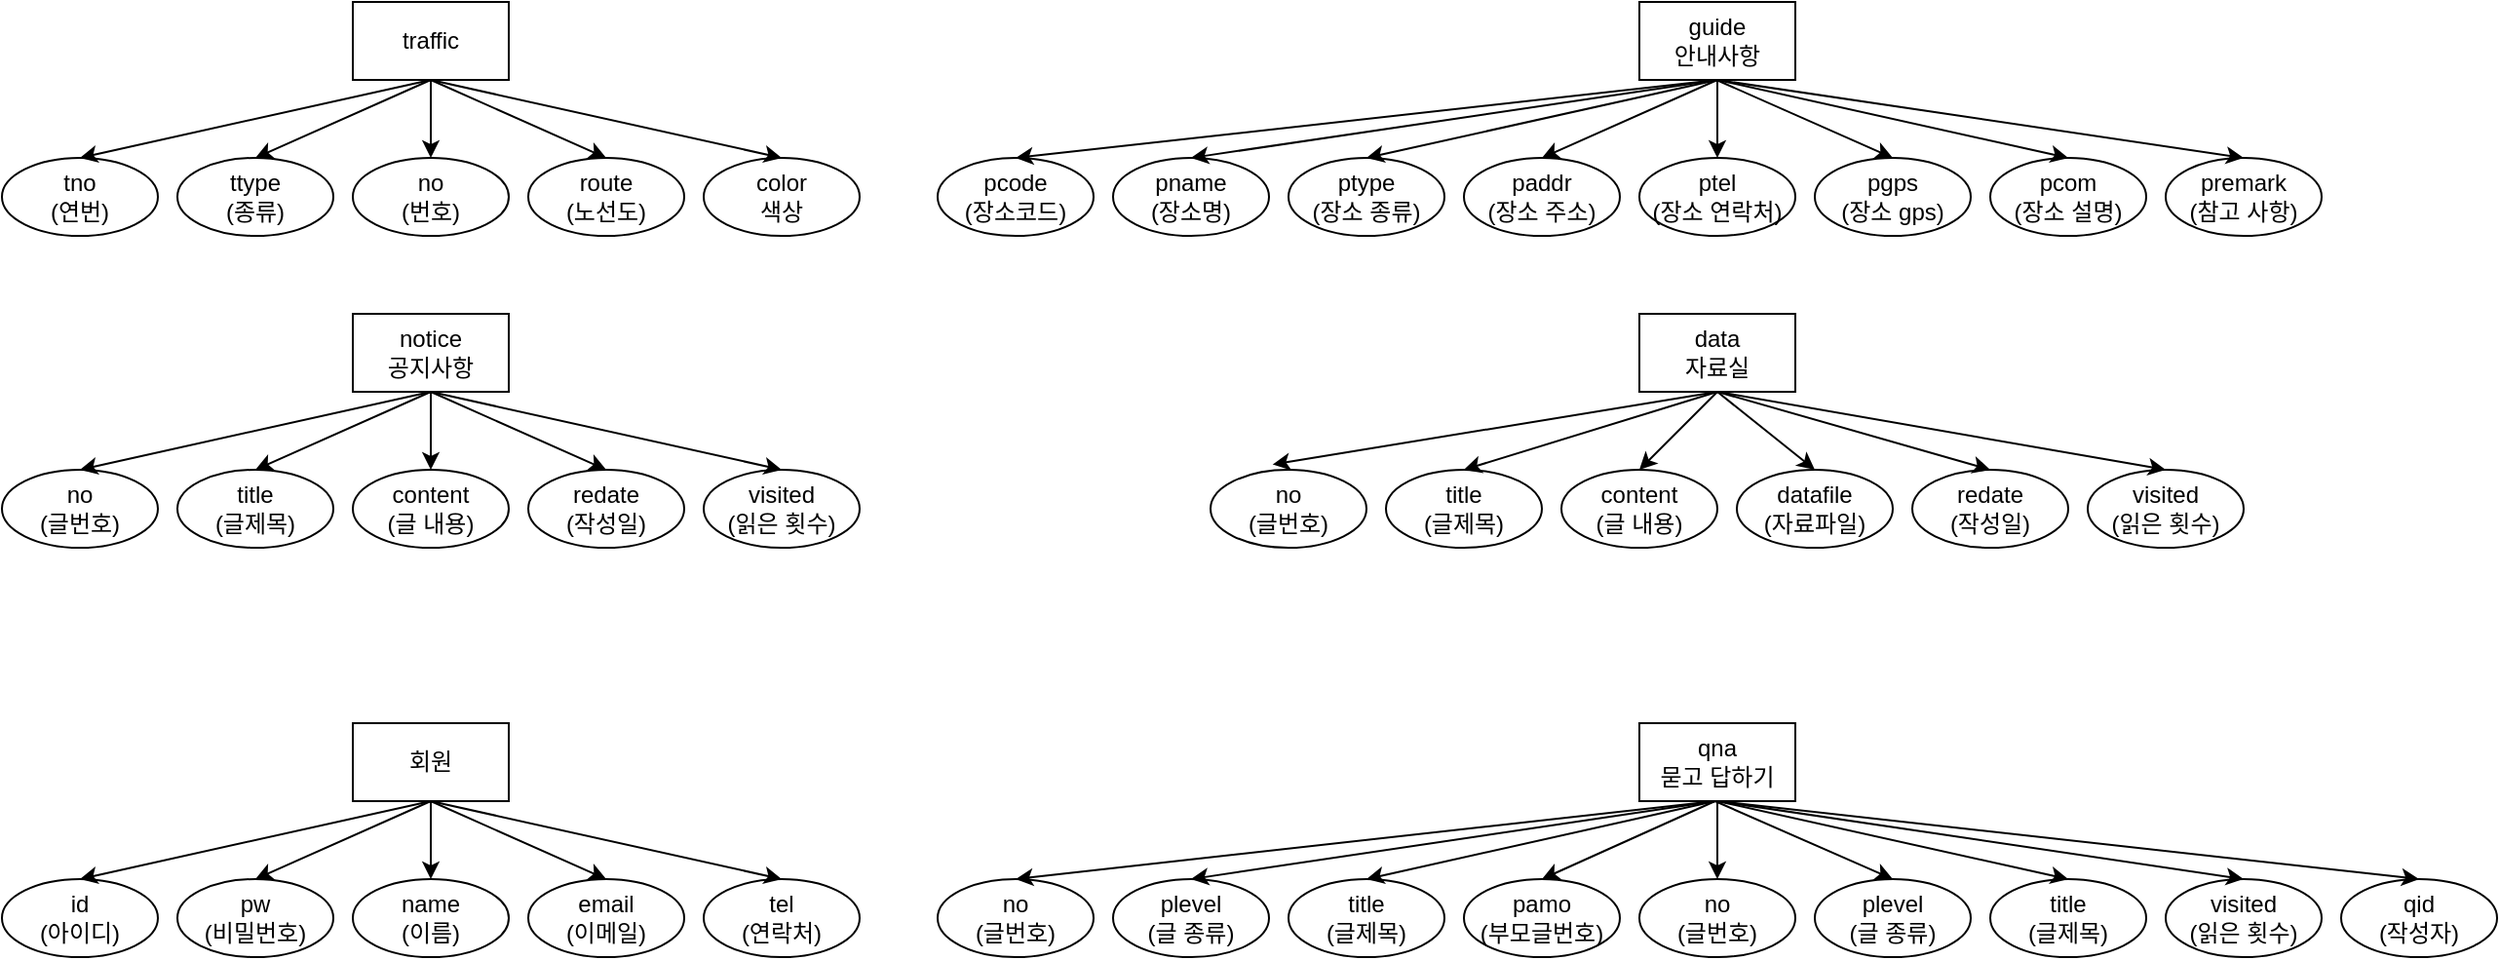 <mxfile version="24.2.1" type="device">
  <diagram name="페이지-1" id="M7PsXk4ORGh2aMv-L4bs">
    <mxGraphModel dx="1687" dy="878" grid="1" gridSize="10" guides="1" tooltips="1" connect="1" arrows="1" fold="1" page="1" pageScale="1" pageWidth="827" pageHeight="1169" math="0" shadow="0">
      <root>
        <mxCell id="0" />
        <mxCell id="1" parent="0" />
        <mxCell id="xL9RbWtr8b9x6FGHRpj_-1" value="traffic" style="rounded=0;whiteSpace=wrap;html=1;" vertex="1" parent="1">
          <mxGeometry x="220" y="40" width="80" height="40" as="geometry" />
        </mxCell>
        <mxCell id="xL9RbWtr8b9x6FGHRpj_-2" value="ttype&lt;div&gt;(종류)&lt;/div&gt;" style="ellipse;whiteSpace=wrap;html=1;fontColor=#000000;fontStyle=0" vertex="1" parent="1">
          <mxGeometry x="130" y="120" width="80" height="40" as="geometry" />
        </mxCell>
        <mxCell id="xL9RbWtr8b9x6FGHRpj_-3" value="no&lt;div&gt;(번호)&lt;/div&gt;" style="ellipse;whiteSpace=wrap;html=1;" vertex="1" parent="1">
          <mxGeometry x="220" y="120" width="80" height="40" as="geometry" />
        </mxCell>
        <mxCell id="xL9RbWtr8b9x6FGHRpj_-4" value="&lt;div&gt;route&lt;/div&gt;&lt;div&gt;(노선도)&lt;/div&gt;" style="ellipse;whiteSpace=wrap;html=1;" vertex="1" parent="1">
          <mxGeometry x="310" y="120" width="80" height="40" as="geometry" />
        </mxCell>
        <mxCell id="xL9RbWtr8b9x6FGHRpj_-5" value="color&lt;div&gt;색상&lt;/div&gt;" style="ellipse;whiteSpace=wrap;html=1;" vertex="1" parent="1">
          <mxGeometry x="400" y="120" width="80" height="40" as="geometry" />
        </mxCell>
        <mxCell id="xL9RbWtr8b9x6FGHRpj_-6" value="" style="endArrow=classic;html=1;rounded=0;exitX=0.5;exitY=1;exitDx=0;exitDy=0;entryX=0.5;entryY=0;entryDx=0;entryDy=0;" edge="1" parent="1" source="xL9RbWtr8b9x6FGHRpj_-1" target="xL9RbWtr8b9x6FGHRpj_-2">
          <mxGeometry width="50" height="50" relative="1" as="geometry">
            <mxPoint x="450" y="410" as="sourcePoint" />
            <mxPoint x="500" y="360" as="targetPoint" />
          </mxGeometry>
        </mxCell>
        <mxCell id="xL9RbWtr8b9x6FGHRpj_-7" value="" style="endArrow=classic;html=1;rounded=0;exitX=0.5;exitY=1;exitDx=0;exitDy=0;entryX=0.5;entryY=0;entryDx=0;entryDy=0;" edge="1" parent="1" source="xL9RbWtr8b9x6FGHRpj_-1" target="xL9RbWtr8b9x6FGHRpj_-3">
          <mxGeometry width="50" height="50" relative="1" as="geometry">
            <mxPoint x="300" y="80" as="sourcePoint" />
            <mxPoint x="140" y="120" as="targetPoint" />
          </mxGeometry>
        </mxCell>
        <mxCell id="xL9RbWtr8b9x6FGHRpj_-8" value="" style="endArrow=classic;html=1;rounded=0;entryX=0.5;entryY=0;entryDx=0;entryDy=0;exitX=0.5;exitY=1;exitDx=0;exitDy=0;" edge="1" parent="1" source="xL9RbWtr8b9x6FGHRpj_-1" target="xL9RbWtr8b9x6FGHRpj_-4">
          <mxGeometry width="50" height="50" relative="1" as="geometry">
            <mxPoint x="300" y="80" as="sourcePoint" />
            <mxPoint x="260" y="130" as="targetPoint" />
          </mxGeometry>
        </mxCell>
        <mxCell id="xL9RbWtr8b9x6FGHRpj_-9" value="" style="endArrow=classic;html=1;rounded=0;entryX=0.5;entryY=0;entryDx=0;entryDy=0;exitX=0.5;exitY=1;exitDx=0;exitDy=0;" edge="1" parent="1" source="xL9RbWtr8b9x6FGHRpj_-1" target="xL9RbWtr8b9x6FGHRpj_-5">
          <mxGeometry width="50" height="50" relative="1" as="geometry">
            <mxPoint x="310" y="90" as="sourcePoint" />
            <mxPoint x="370" y="130" as="targetPoint" />
          </mxGeometry>
        </mxCell>
        <mxCell id="xL9RbWtr8b9x6FGHRpj_-10" value="&lt;div&gt;guide&lt;/div&gt;안내사항" style="rounded=0;whiteSpace=wrap;html=1;" vertex="1" parent="1">
          <mxGeometry x="880" y="40" width="80" height="40" as="geometry" />
        </mxCell>
        <mxCell id="xL9RbWtr8b9x6FGHRpj_-11" value="&lt;div&gt;pcode&lt;/div&gt;(장소코드)" style="ellipse;whiteSpace=wrap;html=1;fontStyle=0;fontColor=#000000;" vertex="1" parent="1">
          <mxGeometry x="520" y="120" width="80" height="40" as="geometry" />
        </mxCell>
        <mxCell id="xL9RbWtr8b9x6FGHRpj_-12" value="&lt;div&gt;pname&lt;/div&gt;(장소명)" style="ellipse;whiteSpace=wrap;html=1;" vertex="1" parent="1">
          <mxGeometry x="610" y="120" width="80" height="40" as="geometry" />
        </mxCell>
        <mxCell id="xL9RbWtr8b9x6FGHRpj_-13" value="&lt;div&gt;ptype&lt;/div&gt;(장소 종류)" style="ellipse;whiteSpace=wrap;html=1;" vertex="1" parent="1">
          <mxGeometry x="700" y="120" width="80" height="40" as="geometry" />
        </mxCell>
        <mxCell id="xL9RbWtr8b9x6FGHRpj_-14" value="&lt;div&gt;paddr&lt;/div&gt;(장소 주소)" style="ellipse;whiteSpace=wrap;html=1;" vertex="1" parent="1">
          <mxGeometry x="790" y="120" width="80" height="40" as="geometry" />
        </mxCell>
        <mxCell id="xL9RbWtr8b9x6FGHRpj_-15" value="&lt;div&gt;ptel&lt;/div&gt;(장소 연락처)" style="ellipse;whiteSpace=wrap;html=1;" vertex="1" parent="1">
          <mxGeometry x="880" y="120" width="80" height="40" as="geometry" />
        </mxCell>
        <mxCell id="xL9RbWtr8b9x6FGHRpj_-16" value="&lt;div&gt;pgps&lt;/div&gt;(장소 gps)" style="ellipse;whiteSpace=wrap;html=1;" vertex="1" parent="1">
          <mxGeometry x="970" y="120" width="80" height="40" as="geometry" />
        </mxCell>
        <mxCell id="xL9RbWtr8b9x6FGHRpj_-17" value="&lt;div&gt;pcom&lt;/div&gt;(장소 설명)" style="ellipse;whiteSpace=wrap;html=1;" vertex="1" parent="1">
          <mxGeometry x="1060" y="120" width="80" height="40" as="geometry" />
        </mxCell>
        <mxCell id="xL9RbWtr8b9x6FGHRpj_-18" value="&lt;div&gt;premark&lt;/div&gt;(참고 사항)" style="ellipse;whiteSpace=wrap;html=1;" vertex="1" parent="1">
          <mxGeometry x="1150" y="120" width="80" height="40" as="geometry" />
        </mxCell>
        <mxCell id="xL9RbWtr8b9x6FGHRpj_-19" value="" style="endArrow=classic;html=1;rounded=0;exitX=0.5;exitY=1;exitDx=0;exitDy=0;entryX=0.5;entryY=0;entryDx=0;entryDy=0;" edge="1" parent="1" source="xL9RbWtr8b9x6FGHRpj_-10" target="xL9RbWtr8b9x6FGHRpj_-15">
          <mxGeometry width="50" height="50" relative="1" as="geometry">
            <mxPoint x="810" y="410" as="sourcePoint" />
            <mxPoint x="860" y="360" as="targetPoint" />
          </mxGeometry>
        </mxCell>
        <mxCell id="xL9RbWtr8b9x6FGHRpj_-20" value="" style="endArrow=classic;html=1;rounded=0;exitX=0.5;exitY=1;exitDx=0;exitDy=0;entryX=0.5;entryY=0;entryDx=0;entryDy=0;" edge="1" parent="1" target="xL9RbWtr8b9x6FGHRpj_-16">
          <mxGeometry width="50" height="50" relative="1" as="geometry">
            <mxPoint x="919.5" y="80" as="sourcePoint" />
            <mxPoint x="919.5" y="120" as="targetPoint" />
          </mxGeometry>
        </mxCell>
        <mxCell id="xL9RbWtr8b9x6FGHRpj_-21" value="" style="endArrow=classic;html=1;rounded=0;exitX=0.5;exitY=1;exitDx=0;exitDy=0;entryX=0.5;entryY=0;entryDx=0;entryDy=0;" edge="1" parent="1" target="xL9RbWtr8b9x6FGHRpj_-14">
          <mxGeometry width="50" height="50" relative="1" as="geometry">
            <mxPoint x="920" y="80" as="sourcePoint" />
            <mxPoint x="999.5" y="116" as="targetPoint" />
          </mxGeometry>
        </mxCell>
        <mxCell id="xL9RbWtr8b9x6FGHRpj_-22" value="" style="endArrow=classic;html=1;rounded=0;exitX=0.5;exitY=1;exitDx=0;exitDy=0;entryX=0.5;entryY=0;entryDx=0;entryDy=0;" edge="1" parent="1" target="xL9RbWtr8b9x6FGHRpj_-13">
          <mxGeometry width="50" height="50" relative="1" as="geometry">
            <mxPoint x="920" y="80" as="sourcePoint" />
            <mxPoint x="830" y="120" as="targetPoint" />
          </mxGeometry>
        </mxCell>
        <mxCell id="xL9RbWtr8b9x6FGHRpj_-23" value="" style="endArrow=classic;html=1;rounded=0;exitX=0.5;exitY=1;exitDx=0;exitDy=0;entryX=0.5;entryY=0;entryDx=0;entryDy=0;" edge="1" parent="1" target="xL9RbWtr8b9x6FGHRpj_-12">
          <mxGeometry width="50" height="50" relative="1" as="geometry">
            <mxPoint x="920" y="80" as="sourcePoint" />
            <mxPoint x="740" y="120" as="targetPoint" />
          </mxGeometry>
        </mxCell>
        <mxCell id="xL9RbWtr8b9x6FGHRpj_-24" value="" style="endArrow=classic;html=1;rounded=0;exitX=0.5;exitY=1;exitDx=0;exitDy=0;entryX=0.5;entryY=0;entryDx=0;entryDy=0;" edge="1" parent="1" source="xL9RbWtr8b9x6FGHRpj_-10" target="xL9RbWtr8b9x6FGHRpj_-11">
          <mxGeometry width="50" height="50" relative="1" as="geometry">
            <mxPoint x="830" y="80" as="sourcePoint" />
            <mxPoint x="560" y="120" as="targetPoint" />
          </mxGeometry>
        </mxCell>
        <mxCell id="xL9RbWtr8b9x6FGHRpj_-25" value="" style="endArrow=classic;html=1;rounded=0;exitX=0.5;exitY=1;exitDx=0;exitDy=0;entryX=0.5;entryY=0;entryDx=0;entryDy=0;" edge="1" parent="1" source="xL9RbWtr8b9x6FGHRpj_-10" target="xL9RbWtr8b9x6FGHRpj_-18">
          <mxGeometry width="50" height="50" relative="1" as="geometry">
            <mxPoint x="930" y="90" as="sourcePoint" />
            <mxPoint x="570" y="130" as="targetPoint" />
          </mxGeometry>
        </mxCell>
        <mxCell id="xL9RbWtr8b9x6FGHRpj_-26" value="" style="endArrow=classic;html=1;rounded=0;exitX=0.5;exitY=1;exitDx=0;exitDy=0;entryX=0.5;entryY=0;entryDx=0;entryDy=0;" edge="1" parent="1" source="xL9RbWtr8b9x6FGHRpj_-10" target="xL9RbWtr8b9x6FGHRpj_-17">
          <mxGeometry width="50" height="50" relative="1" as="geometry">
            <mxPoint x="810" y="410" as="sourcePoint" />
            <mxPoint x="860" y="360" as="targetPoint" />
          </mxGeometry>
        </mxCell>
        <mxCell id="xL9RbWtr8b9x6FGHRpj_-27" value="&lt;div&gt;notice&lt;/div&gt;공지사항&lt;div&gt;&lt;/div&gt;" style="rounded=0;whiteSpace=wrap;html=1;" vertex="1" parent="1">
          <mxGeometry x="220" y="200" width="80" height="40" as="geometry" />
        </mxCell>
        <mxCell id="xL9RbWtr8b9x6FGHRpj_-28" value="no&lt;div&gt;&lt;/div&gt;&lt;div&gt;(글번호)&lt;/div&gt;" style="ellipse;whiteSpace=wrap;html=1;fontColor=#000000;fontStyle=0" vertex="1" parent="1">
          <mxGeometry x="40" y="280" width="80" height="40" as="geometry" />
        </mxCell>
        <mxCell id="xL9RbWtr8b9x6FGHRpj_-29" value="title&lt;div&gt;(글제목)&lt;/div&gt;" style="ellipse;whiteSpace=wrap;html=1;" vertex="1" parent="1">
          <mxGeometry x="130" y="280" width="80" height="40" as="geometry" />
        </mxCell>
        <mxCell id="xL9RbWtr8b9x6FGHRpj_-30" value="content&lt;div&gt;&lt;/div&gt;&lt;div&gt;(글 내용)&lt;/div&gt;" style="ellipse;whiteSpace=wrap;html=1;" vertex="1" parent="1">
          <mxGeometry x="220" y="280" width="80" height="40" as="geometry" />
        </mxCell>
        <mxCell id="xL9RbWtr8b9x6FGHRpj_-31" value="redate&lt;div&gt;&lt;/div&gt;&lt;div&gt;(작성일)&lt;/div&gt;" style="ellipse;whiteSpace=wrap;html=1;" vertex="1" parent="1">
          <mxGeometry x="310" y="280" width="80" height="40" as="geometry" />
        </mxCell>
        <mxCell id="xL9RbWtr8b9x6FGHRpj_-32" value="visited&lt;div&gt;&lt;/div&gt;&lt;div&gt;(읽은 횟수)&lt;/div&gt;" style="ellipse;whiteSpace=wrap;html=1;" vertex="1" parent="1">
          <mxGeometry x="400" y="280" width="80" height="40" as="geometry" />
        </mxCell>
        <mxCell id="xL9RbWtr8b9x6FGHRpj_-33" value="" style="endArrow=classic;html=1;rounded=0;exitX=0.5;exitY=1;exitDx=0;exitDy=0;entryX=0.5;entryY=0;entryDx=0;entryDy=0;" edge="1" parent="1" source="xL9RbWtr8b9x6FGHRpj_-27" target="xL9RbWtr8b9x6FGHRpj_-32">
          <mxGeometry width="50" height="50" relative="1" as="geometry">
            <mxPoint x="330" y="570" as="sourcePoint" />
            <mxPoint x="380" y="520" as="targetPoint" />
          </mxGeometry>
        </mxCell>
        <mxCell id="xL9RbWtr8b9x6FGHRpj_-34" value="" style="endArrow=classic;html=1;rounded=0;exitX=0.5;exitY=1;exitDx=0;exitDy=0;entryX=0.5;entryY=0;entryDx=0;entryDy=0;" edge="1" parent="1" source="xL9RbWtr8b9x6FGHRpj_-27" target="xL9RbWtr8b9x6FGHRpj_-31">
          <mxGeometry width="50" height="50" relative="1" as="geometry">
            <mxPoint x="440" y="240" as="sourcePoint" />
            <mxPoint x="519.5" y="276" as="targetPoint" />
          </mxGeometry>
        </mxCell>
        <mxCell id="xL9RbWtr8b9x6FGHRpj_-35" value="" style="endArrow=classic;html=1;rounded=0;exitX=0.5;exitY=1;exitDx=0;exitDy=0;entryX=0.5;entryY=0;entryDx=0;entryDy=0;" edge="1" parent="1" source="xL9RbWtr8b9x6FGHRpj_-27" target="xL9RbWtr8b9x6FGHRpj_-30">
          <mxGeometry width="50" height="50" relative="1" as="geometry">
            <mxPoint x="440" y="240" as="sourcePoint" />
            <mxPoint x="350" y="280" as="targetPoint" />
          </mxGeometry>
        </mxCell>
        <mxCell id="xL9RbWtr8b9x6FGHRpj_-36" value="" style="endArrow=classic;html=1;rounded=0;exitX=0.5;exitY=1;exitDx=0;exitDy=0;entryX=0.5;entryY=0;entryDx=0;entryDy=0;" edge="1" parent="1" source="xL9RbWtr8b9x6FGHRpj_-27" target="xL9RbWtr8b9x6FGHRpj_-29">
          <mxGeometry width="50" height="50" relative="1" as="geometry">
            <mxPoint x="440" y="240" as="sourcePoint" />
            <mxPoint x="260" y="280" as="targetPoint" />
          </mxGeometry>
        </mxCell>
        <mxCell id="xL9RbWtr8b9x6FGHRpj_-37" value="" style="endArrow=classic;html=1;rounded=0;exitX=0.5;exitY=1;exitDx=0;exitDy=0;entryX=0.5;entryY=0;entryDx=0;entryDy=0;" edge="1" parent="1" source="xL9RbWtr8b9x6FGHRpj_-27">
          <mxGeometry width="50" height="50" relative="1" as="geometry">
            <mxPoint x="350" y="240" as="sourcePoint" />
            <mxPoint x="80" y="280" as="targetPoint" />
          </mxGeometry>
        </mxCell>
        <mxCell id="xL9RbWtr8b9x6FGHRpj_-38" value="no&lt;div&gt;&lt;/div&gt;&lt;div&gt;(글번호)&lt;/div&gt;" style="ellipse;whiteSpace=wrap;html=1;fontColor=#000000;fontStyle=0" vertex="1" parent="1">
          <mxGeometry x="520" y="490" width="80" height="40" as="geometry" />
        </mxCell>
        <mxCell id="xL9RbWtr8b9x6FGHRpj_-39" value="title&lt;div&gt;(글제목)&lt;/div&gt;" style="ellipse;whiteSpace=wrap;html=1;" vertex="1" parent="1">
          <mxGeometry x="700" y="490" width="80" height="40" as="geometry" />
        </mxCell>
        <mxCell id="xL9RbWtr8b9x6FGHRpj_-40" value="qna&lt;div&gt;&lt;div&gt;&lt;/div&gt;&lt;div&gt;&lt;/div&gt;&lt;div&gt;묻고 답하기&lt;/div&gt;&lt;/div&gt;" style="rounded=0;whiteSpace=wrap;html=1;" vertex="1" parent="1">
          <mxGeometry x="880" y="410" width="80" height="40" as="geometry" />
        </mxCell>
        <mxCell id="xL9RbWtr8b9x6FGHRpj_-41" value="plevel&lt;div&gt;(글 종류)&lt;/div&gt;" style="ellipse;whiteSpace=wrap;html=1;" vertex="1" parent="1">
          <mxGeometry x="610" y="490" width="80" height="40" as="geometry" />
        </mxCell>
        <mxCell id="xL9RbWtr8b9x6FGHRpj_-42" value="pamo&lt;div&gt;(부모글번호)&lt;/div&gt;" style="ellipse;whiteSpace=wrap;html=1;" vertex="1" parent="1">
          <mxGeometry x="790" y="490" width="80" height="40" as="geometry" />
        </mxCell>
        <mxCell id="xL9RbWtr8b9x6FGHRpj_-43" value="no&lt;div&gt;&lt;/div&gt;&lt;div&gt;(글번호)&lt;/div&gt;" style="ellipse;whiteSpace=wrap;html=1;" vertex="1" parent="1">
          <mxGeometry x="880" y="490" width="80" height="40" as="geometry" />
        </mxCell>
        <mxCell id="xL9RbWtr8b9x6FGHRpj_-44" value="title&lt;div&gt;(글제목)&lt;/div&gt;" style="ellipse;whiteSpace=wrap;html=1;" vertex="1" parent="1">
          <mxGeometry x="1060" y="490" width="80" height="40" as="geometry" />
        </mxCell>
        <mxCell id="xL9RbWtr8b9x6FGHRpj_-45" value="plevel&lt;div&gt;(글 종류)&lt;/div&gt;" style="ellipse;whiteSpace=wrap;html=1;" vertex="1" parent="1">
          <mxGeometry x="970" y="490" width="80" height="40" as="geometry" />
        </mxCell>
        <mxCell id="xL9RbWtr8b9x6FGHRpj_-46" value="visited&lt;div&gt;&lt;/div&gt;&lt;div&gt;(읽은 횟수)&lt;/div&gt;" style="ellipse;whiteSpace=wrap;html=1;" vertex="1" parent="1">
          <mxGeometry x="1150" y="490" width="80" height="40" as="geometry" />
        </mxCell>
        <mxCell id="xL9RbWtr8b9x6FGHRpj_-47" value="&lt;div&gt;qid&lt;/div&gt;(작성자)" style="ellipse;whiteSpace=wrap;html=1;" vertex="1" parent="1">
          <mxGeometry x="1240" y="490" width="80" height="40" as="geometry" />
        </mxCell>
        <mxCell id="xL9RbWtr8b9x6FGHRpj_-48" value="data&lt;div&gt;자료실&lt;/div&gt;" style="rounded=0;whiteSpace=wrap;html=1;" vertex="1" parent="1">
          <mxGeometry x="880" y="200" width="80" height="40" as="geometry" />
        </mxCell>
        <mxCell id="xL9RbWtr8b9x6FGHRpj_-49" value="no&lt;div&gt;&lt;/div&gt;&lt;div&gt;(글번호)&lt;/div&gt;" style="ellipse;whiteSpace=wrap;html=1;fontStyle=0;fontColor=#000000;" vertex="1" parent="1">
          <mxGeometry x="660" y="280" width="80" height="40" as="geometry" />
        </mxCell>
        <mxCell id="xL9RbWtr8b9x6FGHRpj_-50" value="title&lt;div&gt;(글제목)&lt;/div&gt;" style="ellipse;whiteSpace=wrap;html=1;" vertex="1" parent="1">
          <mxGeometry x="750" y="280" width="80" height="40" as="geometry" />
        </mxCell>
        <mxCell id="xL9RbWtr8b9x6FGHRpj_-51" value="content&lt;div&gt;&lt;/div&gt;&lt;div&gt;(글 내용)&lt;/div&gt;" style="ellipse;whiteSpace=wrap;html=1;" vertex="1" parent="1">
          <mxGeometry x="840" y="280" width="80" height="40" as="geometry" />
        </mxCell>
        <mxCell id="xL9RbWtr8b9x6FGHRpj_-52" value="redate&lt;div&gt;&lt;/div&gt;&lt;div&gt;(작성일)&lt;/div&gt;" style="ellipse;whiteSpace=wrap;html=1;" vertex="1" parent="1">
          <mxGeometry x="1020" y="280" width="80" height="40" as="geometry" />
        </mxCell>
        <mxCell id="xL9RbWtr8b9x6FGHRpj_-53" value="visited&lt;div&gt;&lt;/div&gt;&lt;div&gt;(읽은 횟수)&lt;/div&gt;" style="ellipse;whiteSpace=wrap;html=1;" vertex="1" parent="1">
          <mxGeometry x="1110" y="280" width="80" height="40" as="geometry" />
        </mxCell>
        <mxCell id="xL9RbWtr8b9x6FGHRpj_-54" value="&lt;div&gt;datafile&lt;/div&gt;(자료파일)" style="ellipse;whiteSpace=wrap;html=1;" vertex="1" parent="1">
          <mxGeometry x="930" y="280" width="80" height="40" as="geometry" />
        </mxCell>
        <mxCell id="xL9RbWtr8b9x6FGHRpj_-55" value="" style="endArrow=classic;html=1;rounded=0;exitX=0.5;exitY=1;exitDx=0;exitDy=0;entryX=0.5;entryY=0;entryDx=0;entryDy=0;" edge="1" parent="1" source="xL9RbWtr8b9x6FGHRpj_-48" target="xL9RbWtr8b9x6FGHRpj_-51">
          <mxGeometry width="50" height="50" relative="1" as="geometry">
            <mxPoint x="670" y="390" as="sourcePoint" />
            <mxPoint x="720" y="340" as="targetPoint" />
          </mxGeometry>
        </mxCell>
        <mxCell id="xL9RbWtr8b9x6FGHRpj_-56" value="" style="endArrow=classic;html=1;rounded=0;exitX=0.5;exitY=1;exitDx=0;exitDy=0;entryX=0.5;entryY=0;entryDx=0;entryDy=0;" edge="1" parent="1" target="xL9RbWtr8b9x6FGHRpj_-50">
          <mxGeometry width="50" height="50" relative="1" as="geometry">
            <mxPoint x="920" y="240" as="sourcePoint" />
            <mxPoint x="880" y="280" as="targetPoint" />
          </mxGeometry>
        </mxCell>
        <mxCell id="xL9RbWtr8b9x6FGHRpj_-57" value="" style="endArrow=classic;html=1;rounded=0;exitX=0.5;exitY=1;exitDx=0;exitDy=0;entryX=0.398;entryY=-0.068;entryDx=0;entryDy=0;entryPerimeter=0;" edge="1" parent="1" target="xL9RbWtr8b9x6FGHRpj_-49">
          <mxGeometry width="50" height="50" relative="1" as="geometry">
            <mxPoint x="920" y="240" as="sourcePoint" />
            <mxPoint x="790" y="280" as="targetPoint" />
          </mxGeometry>
        </mxCell>
        <mxCell id="xL9RbWtr8b9x6FGHRpj_-58" value="" style="endArrow=classic;html=1;rounded=0;exitX=0.5;exitY=1;exitDx=0;exitDy=0;entryX=0.5;entryY=0;entryDx=0;entryDy=0;" edge="1" parent="1" target="xL9RbWtr8b9x6FGHRpj_-54">
          <mxGeometry width="50" height="50" relative="1" as="geometry">
            <mxPoint x="920" y="240" as="sourcePoint" />
            <mxPoint x="880" y="280" as="targetPoint" />
          </mxGeometry>
        </mxCell>
        <mxCell id="xL9RbWtr8b9x6FGHRpj_-59" value="" style="endArrow=classic;html=1;rounded=0;exitX=0.5;exitY=1;exitDx=0;exitDy=0;entryX=0.5;entryY=0;entryDx=0;entryDy=0;" edge="1" parent="1" source="xL9RbWtr8b9x6FGHRpj_-48" target="xL9RbWtr8b9x6FGHRpj_-52">
          <mxGeometry width="50" height="50" relative="1" as="geometry">
            <mxPoint x="930" y="250" as="sourcePoint" />
            <mxPoint x="980" y="290" as="targetPoint" />
          </mxGeometry>
        </mxCell>
        <mxCell id="xL9RbWtr8b9x6FGHRpj_-60" value="" style="endArrow=classic;html=1;rounded=0;exitX=0.5;exitY=1;exitDx=0;exitDy=0;entryX=0.5;entryY=0;entryDx=0;entryDy=0;" edge="1" parent="1" target="xL9RbWtr8b9x6FGHRpj_-53">
          <mxGeometry width="50" height="50" relative="1" as="geometry">
            <mxPoint x="920" y="240" as="sourcePoint" />
            <mxPoint x="1060" y="280" as="targetPoint" />
          </mxGeometry>
        </mxCell>
        <mxCell id="xL9RbWtr8b9x6FGHRpj_-61" value="" style="endArrow=classic;html=1;rounded=0;exitX=0.5;exitY=1;exitDx=0;exitDy=0;entryX=0.5;entryY=0;entryDx=0;entryDy=0;" edge="1" parent="1" source="xL9RbWtr8b9x6FGHRpj_-40" target="xL9RbWtr8b9x6FGHRpj_-43">
          <mxGeometry width="50" height="50" relative="1" as="geometry">
            <mxPoint x="670" y="440" as="sourcePoint" />
            <mxPoint x="720" y="390" as="targetPoint" />
          </mxGeometry>
        </mxCell>
        <mxCell id="xL9RbWtr8b9x6FGHRpj_-62" value="" style="endArrow=classic;html=1;rounded=0;exitX=0.5;exitY=1;exitDx=0;exitDy=0;entryX=0.5;entryY=0;entryDx=0;entryDy=0;" edge="1" parent="1" target="xL9RbWtr8b9x6FGHRpj_-42">
          <mxGeometry width="50" height="50" relative="1" as="geometry">
            <mxPoint x="918.82" y="450" as="sourcePoint" />
            <mxPoint x="918.82" y="490" as="targetPoint" />
            <Array as="points" />
          </mxGeometry>
        </mxCell>
        <mxCell id="xL9RbWtr8b9x6FGHRpj_-63" value="" style="endArrow=classic;html=1;rounded=0;exitX=0.5;exitY=1;exitDx=0;exitDy=0;entryX=0.5;entryY=0;entryDx=0;entryDy=0;" edge="1" parent="1" target="xL9RbWtr8b9x6FGHRpj_-39">
          <mxGeometry width="50" height="50" relative="1" as="geometry">
            <mxPoint x="918.82" y="450" as="sourcePoint" />
            <mxPoint x="830" y="490" as="targetPoint" />
          </mxGeometry>
        </mxCell>
        <mxCell id="xL9RbWtr8b9x6FGHRpj_-64" value="" style="endArrow=classic;html=1;rounded=0;exitX=0.5;exitY=1;exitDx=0;exitDy=0;entryX=0.5;entryY=0;entryDx=0;entryDy=0;" edge="1" parent="1" target="xL9RbWtr8b9x6FGHRpj_-41">
          <mxGeometry width="50" height="50" relative="1" as="geometry">
            <mxPoint x="918.82" y="450" as="sourcePoint" />
            <mxPoint x="740" y="490" as="targetPoint" />
          </mxGeometry>
        </mxCell>
        <mxCell id="xL9RbWtr8b9x6FGHRpj_-65" value="" style="endArrow=classic;html=1;rounded=0;exitX=0.5;exitY=1;exitDx=0;exitDy=0;entryX=0.5;entryY=0;entryDx=0;entryDy=0;" edge="1" parent="1" target="xL9RbWtr8b9x6FGHRpj_-38">
          <mxGeometry width="50" height="50" relative="1" as="geometry">
            <mxPoint x="918.82" y="450" as="sourcePoint" />
            <mxPoint x="650" y="490" as="targetPoint" />
          </mxGeometry>
        </mxCell>
        <mxCell id="xL9RbWtr8b9x6FGHRpj_-66" value="" style="endArrow=classic;html=1;rounded=0;exitX=0.5;exitY=1;exitDx=0;exitDy=0;entryX=0.5;entryY=0;entryDx=0;entryDy=0;" edge="1" parent="1" target="xL9RbWtr8b9x6FGHRpj_-45">
          <mxGeometry width="50" height="50" relative="1" as="geometry">
            <mxPoint x="918.82" y="450" as="sourcePoint" />
            <mxPoint x="830" y="490" as="targetPoint" />
            <Array as="points" />
          </mxGeometry>
        </mxCell>
        <mxCell id="xL9RbWtr8b9x6FGHRpj_-67" value="" style="endArrow=classic;html=1;rounded=0;entryX=0.5;entryY=0;entryDx=0;entryDy=0;" edge="1" parent="1" target="xL9RbWtr8b9x6FGHRpj_-44">
          <mxGeometry width="50" height="50" relative="1" as="geometry">
            <mxPoint x="920" y="450" as="sourcePoint" />
            <mxPoint x="750" y="500" as="targetPoint" />
          </mxGeometry>
        </mxCell>
        <mxCell id="xL9RbWtr8b9x6FGHRpj_-68" value="" style="endArrow=classic;html=1;rounded=0;entryX=0.5;entryY=0;entryDx=0;entryDy=0;" edge="1" parent="1" target="xL9RbWtr8b9x6FGHRpj_-46">
          <mxGeometry width="50" height="50" relative="1" as="geometry">
            <mxPoint x="920" y="450" as="sourcePoint" />
            <mxPoint x="1100" y="490" as="targetPoint" />
          </mxGeometry>
        </mxCell>
        <mxCell id="xL9RbWtr8b9x6FGHRpj_-69" value="" style="endArrow=classic;html=1;rounded=0;entryX=0.5;entryY=0;entryDx=0;entryDy=0;" edge="1" parent="1" target="xL9RbWtr8b9x6FGHRpj_-47">
          <mxGeometry width="50" height="50" relative="1" as="geometry">
            <mxPoint x="920" y="450" as="sourcePoint" />
            <mxPoint x="1190" y="490" as="targetPoint" />
          </mxGeometry>
        </mxCell>
        <mxCell id="xL9RbWtr8b9x6FGHRpj_-70" value="회원&lt;div&gt;&lt;/div&gt;&lt;div&gt;&lt;/div&gt;" style="rounded=0;whiteSpace=wrap;html=1;" vertex="1" parent="1">
          <mxGeometry x="220" y="410" width="80" height="40" as="geometry" />
        </mxCell>
        <mxCell id="xL9RbWtr8b9x6FGHRpj_-71" value="&lt;span style=&quot;font-weight: 400; color: rgb(0, 0, 0); background-color: initial;&quot;&gt;id&lt;/span&gt;&lt;div&gt;&lt;span style=&quot;font-weight: 400; color: rgb(0, 0, 0); background-color: initial;&quot;&gt;(아이디)&lt;/span&gt;&lt;/div&gt;" style="ellipse;whiteSpace=wrap;html=1;fontColor=#EA6B66;fontStyle=1" vertex="1" parent="1">
          <mxGeometry x="40" y="490" width="80" height="40" as="geometry" />
        </mxCell>
        <mxCell id="xL9RbWtr8b9x6FGHRpj_-72" value="&lt;span style=&quot;background-color: initial;&quot;&gt;pw&lt;/span&gt;&lt;div&gt;&lt;span style=&quot;background-color: initial;&quot;&gt;(비밀번호)&lt;/span&gt;&lt;/div&gt;" style="ellipse;whiteSpace=wrap;html=1;fontStyle=0;fontColor=#000000;" vertex="1" parent="1">
          <mxGeometry x="130" y="490" width="80" height="40" as="geometry" />
        </mxCell>
        <mxCell id="xL9RbWtr8b9x6FGHRpj_-73" value="&lt;div&gt;name&lt;/div&gt;&lt;div&gt;(이름)&lt;/div&gt;" style="ellipse;whiteSpace=wrap;html=1;" vertex="1" parent="1">
          <mxGeometry x="220" y="490" width="80" height="40" as="geometry" />
        </mxCell>
        <mxCell id="xL9RbWtr8b9x6FGHRpj_-74" value="&lt;span style=&quot;background-color: initial;&quot;&gt;email&lt;/span&gt;&lt;div&gt;(이메일)&lt;/div&gt;" style="ellipse;whiteSpace=wrap;html=1;" vertex="1" parent="1">
          <mxGeometry x="310" y="490" width="80" height="40" as="geometry" />
        </mxCell>
        <mxCell id="xL9RbWtr8b9x6FGHRpj_-75" value="&lt;span style=&quot;background-color: initial;&quot;&gt;tel&lt;/span&gt;&lt;div&gt;(연락처)&lt;/div&gt;" style="ellipse;whiteSpace=wrap;html=1;" vertex="1" parent="1">
          <mxGeometry x="400" y="490" width="80" height="40" as="geometry" />
        </mxCell>
        <mxCell id="xL9RbWtr8b9x6FGHRpj_-76" value="" style="endArrow=classic;html=1;rounded=0;exitX=0.5;exitY=1;exitDx=0;exitDy=0;entryX=0.5;entryY=0;entryDx=0;entryDy=0;" edge="1" parent="1" source="xL9RbWtr8b9x6FGHRpj_-70" target="xL9RbWtr8b9x6FGHRpj_-75">
          <mxGeometry width="50" height="50" relative="1" as="geometry">
            <mxPoint x="330" y="780" as="sourcePoint" />
            <mxPoint x="380" y="730" as="targetPoint" />
          </mxGeometry>
        </mxCell>
        <mxCell id="xL9RbWtr8b9x6FGHRpj_-77" value="" style="endArrow=classic;html=1;rounded=0;exitX=0.5;exitY=1;exitDx=0;exitDy=0;entryX=0.5;entryY=0;entryDx=0;entryDy=0;" edge="1" parent="1" source="xL9RbWtr8b9x6FGHRpj_-70" target="xL9RbWtr8b9x6FGHRpj_-74">
          <mxGeometry width="50" height="50" relative="1" as="geometry">
            <mxPoint x="440" y="450" as="sourcePoint" />
            <mxPoint x="519.5" y="486" as="targetPoint" />
          </mxGeometry>
        </mxCell>
        <mxCell id="xL9RbWtr8b9x6FGHRpj_-78" value="" style="endArrow=classic;html=1;rounded=0;exitX=0.5;exitY=1;exitDx=0;exitDy=0;entryX=0.5;entryY=0;entryDx=0;entryDy=0;" edge="1" parent="1" source="xL9RbWtr8b9x6FGHRpj_-70" target="xL9RbWtr8b9x6FGHRpj_-73">
          <mxGeometry width="50" height="50" relative="1" as="geometry">
            <mxPoint x="440" y="450" as="sourcePoint" />
            <mxPoint x="350" y="490" as="targetPoint" />
          </mxGeometry>
        </mxCell>
        <mxCell id="xL9RbWtr8b9x6FGHRpj_-79" value="" style="endArrow=classic;html=1;rounded=0;exitX=0.5;exitY=1;exitDx=0;exitDy=0;entryX=0.5;entryY=0;entryDx=0;entryDy=0;" edge="1" parent="1" source="xL9RbWtr8b9x6FGHRpj_-70" target="xL9RbWtr8b9x6FGHRpj_-72">
          <mxGeometry width="50" height="50" relative="1" as="geometry">
            <mxPoint x="440" y="450" as="sourcePoint" />
            <mxPoint x="260" y="490" as="targetPoint" />
          </mxGeometry>
        </mxCell>
        <mxCell id="xL9RbWtr8b9x6FGHRpj_-80" value="" style="endArrow=classic;html=1;rounded=0;exitX=0.5;exitY=1;exitDx=0;exitDy=0;entryX=0.5;entryY=0;entryDx=0;entryDy=0;" edge="1" parent="1" source="xL9RbWtr8b9x6FGHRpj_-70">
          <mxGeometry width="50" height="50" relative="1" as="geometry">
            <mxPoint x="350" y="450" as="sourcePoint" />
            <mxPoint x="80" y="490" as="targetPoint" />
          </mxGeometry>
        </mxCell>
        <mxCell id="xL9RbWtr8b9x6FGHRpj_-84" value="tno&lt;div&gt;(연번)&lt;/div&gt;" style="ellipse;whiteSpace=wrap;html=1;fontColor=#000000;fontStyle=0" vertex="1" parent="1">
          <mxGeometry x="40" y="120" width="80" height="40" as="geometry" />
        </mxCell>
        <mxCell id="xL9RbWtr8b9x6FGHRpj_-89" value="" style="endArrow=classic;html=1;rounded=0;entryX=0.5;entryY=0;entryDx=0;entryDy=0;" edge="1" parent="1" target="xL9RbWtr8b9x6FGHRpj_-84">
          <mxGeometry width="50" height="50" relative="1" as="geometry">
            <mxPoint x="260" y="80" as="sourcePoint" />
            <mxPoint x="620" y="340" as="targetPoint" />
          </mxGeometry>
        </mxCell>
      </root>
    </mxGraphModel>
  </diagram>
</mxfile>
